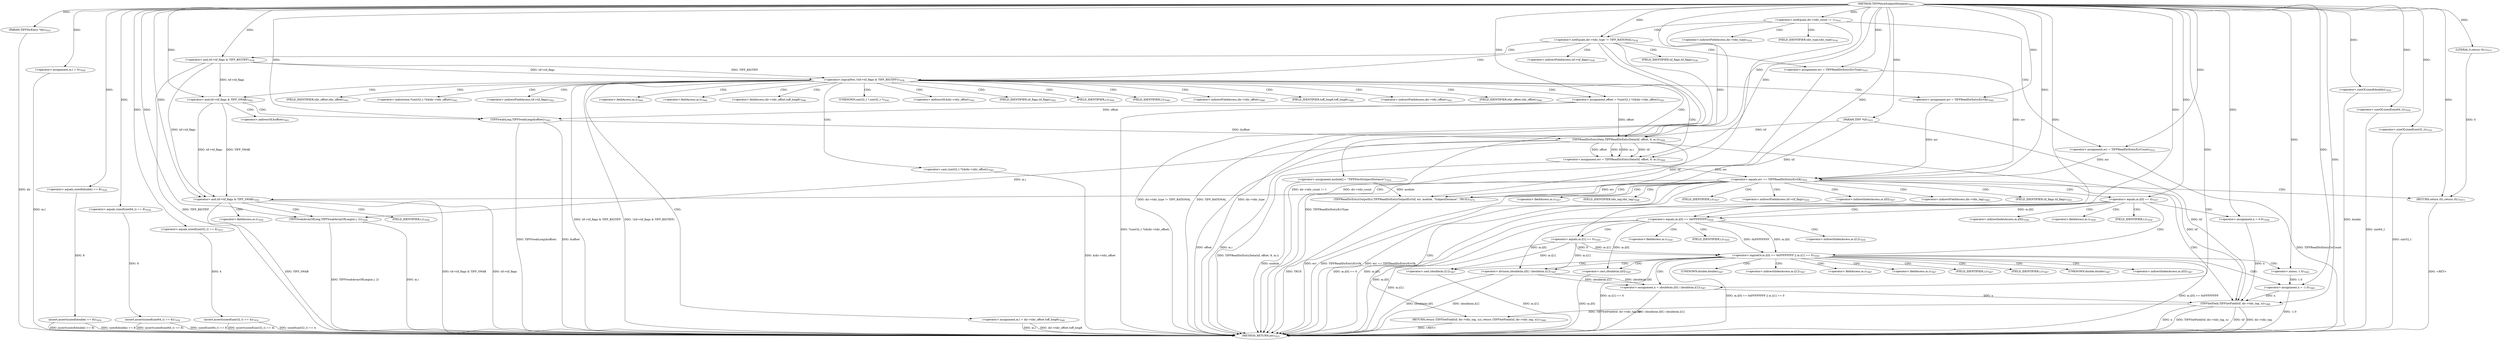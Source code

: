 digraph "TIFFFetchSubjectDistance" {  
"96665" [label = <(METHOD,TIFFFetchSubjectDistance)<SUB>7023</SUB>> ]
"96859" [label = <(METHOD_RETURN,int)<SUB>7023</SUB>> ]
"96666" [label = <(PARAM,TIFF *tif)<SUB>7023</SUB>> ]
"96667" [label = <(PARAM,TIFFDirEntry *dir)<SUB>7023</SUB>> ]
"96670" [label = <(&lt;operator&gt;.assignment,module[] = &quot;TIFFFetchSubjectDistance&quot;)<SUB>7025</SUB>> ]
"96675" [label = <(&lt;operator&gt;.assignment,m.l = 0)<SUB>7028</SUB>> ]
"96680" [label = <(assert,assert(sizeof(double) == 8))<SUB>7029</SUB>> ]
"96685" [label = <(assert,assert(sizeof(uint64_t) == 8))<SUB>7030</SUB>> ]
"96690" [label = <(assert,assert(sizeof(uint32_t) == 4))<SUB>7031</SUB>> ]
"96696" [label = <(&lt;operator&gt;.notEquals,dir-&gt;tdir_count != 1)<SUB>7032</SUB>> ]
"96771" [label = <(&lt;operator&gt;.equals,err == TIFFReadDirEntryErrOk)<SUB>7052</SUB>> ]
"96681" [label = <(&lt;operator&gt;.equals,sizeof(double) == 8)<SUB>7029</SUB>> ]
"96686" [label = <(&lt;operator&gt;.equals,sizeof(uint64_t) == 8)<SUB>7030</SUB>> ]
"96691" [label = <(&lt;operator&gt;.equals,sizeof(uint32_t) == 4)<SUB>7031</SUB>> ]
"96702" [label = <(&lt;operator&gt;.assignment,err = TIFFReadDirEntryErrCount)<SUB>7033</SUB>> ]
"96842" [label = <(RETURN,return (TIFFSetField(tif, dir-&gt;tdir_tag, n));,return (TIFFSetField(tif, dir-&gt;tdir_tag, n));)<SUB>7068</SUB>> ]
"96682" [label = <(&lt;operator&gt;.sizeOf,sizeof(double))<SUB>7029</SUB>> ]
"96687" [label = <(&lt;operator&gt;.sizeOf,sizeof(uint64_t))<SUB>7030</SUB>> ]
"96692" [label = <(&lt;operator&gt;.sizeOf,sizeof(uint32_t))<SUB>7031</SUB>> ]
"96777" [label = <(&lt;operator&gt;.and,tif-&gt;tif_flags &amp; TIFF_SWAB)<SUB>7055</SUB>> ]
"96789" [label = <(&lt;operator&gt;.equals,m.i[0] == 0)<SUB>7057</SUB>> ]
"96843" [label = <(TIFFSetField,TIFFSetField(tif, dir-&gt;tdir_tag, n))<SUB>7068</SUB>> ]
"96851" [label = <(TIFFReadDirEntryOutputErr,TIFFReadDirEntryOutputErr(tif, err, module, &quot;SubjectDistance&quot;, TRUE))<SUB>7072</SUB>> ]
"96857" [label = <(RETURN,return (0);,return (0);)<SUB>7073</SUB>> ]
"96708" [label = <(&lt;operator&gt;.notEquals,dir-&gt;tdir_type != TIFF_RATIONAL)<SUB>7034</SUB>> ]
"96783" [label = <(TIFFSwabArrayOfLong,TIFFSwabArrayOfLong(m.i, 2))<SUB>7056</SUB>> ]
"96797" [label = <(&lt;operator&gt;.assignment,n = 0.0)<SUB>7058</SUB>> ]
"96858" [label = <(LITERAL,0,return (0);)<SUB>7073</SUB>> ]
"96714" [label = <(&lt;operator&gt;.assignment,err = TIFFReadDirEntryErrType)<SUB>7035</SUB>> ]
"96803" [label = <(&lt;operator&gt;.logicalOr,m.i[0] == 0xFFFFFFFF || m.i[1] == 0)<SUB>7059</SUB>> ]
"96720" [label = <(&lt;operator&gt;.logicalNot,!(tif-&gt;tif_flags &amp; TIFF_BIGTIFF))<SUB>7038</SUB>> ]
"96819" [label = <(&lt;operator&gt;.assignment,n = -1.0)<SUB>7065</SUB>> ]
"96728" [label = <(&lt;operator&gt;.assignment,offset = *(uint32_t *)(&amp;dir-&gt;tdir_offset))<SUB>7041</SUB>> ]
"96747" [label = <(&lt;operator&gt;.assignment,err = TIFFReadDirEntryData(tif, offset, 8, m.i))<SUB>7044</SUB>> ]
"96804" [label = <(&lt;operator&gt;.equals,m.i[0] == 0xFFFFFFFF)<SUB>7059</SUB>> ]
"96811" [label = <(&lt;operator&gt;.equals,m.i[1] == 0)<SUB>7059</SUB>> ]
"96825" [label = <(&lt;operator&gt;.assignment,n = (double)m.i[0] / (double)m.i[1])<SUB>7067</SUB>> ]
"96721" [label = <(&lt;operator&gt;.and,tif-&gt;tif_flags &amp; TIFF_BIGTIFF)<SUB>7038</SUB>> ]
"96738" [label = <(&lt;operator&gt;.and,tif-&gt;tif_flags &amp; TIFF_SWAB)<SUB>7042</SUB>> ]
"96758" [label = <(&lt;operator&gt;.assignment,m.l = dir-&gt;tdir_offset.toff_long8)<SUB>7048</SUB>> ]
"96767" [label = <(&lt;operator&gt;.assignment,err = TIFFReadDirEntryErrOk)<SUB>7049</SUB>> ]
"96821" [label = <(&lt;operator&gt;.minus,-1.0)<SUB>7065</SUB>> ]
"96744" [label = <(TIFFSwabLong,TIFFSwabLong(&amp;offset))<SUB>7043</SUB>> ]
"96749" [label = <(TIFFReadDirEntryData,TIFFReadDirEntryData(tif, offset, 8, m.i))<SUB>7044</SUB>> ]
"96827" [label = <(&lt;operator&gt;.division,(double)m.i[0] / (double)m.i[1])<SUB>7067</SUB>> ]
"96731" [label = <(&lt;operator&gt;.cast,(uint32_t *)(&amp;dir-&gt;tdir_offset))<SUB>7041</SUB>> ]
"96828" [label = <(&lt;operator&gt;.cast,(double)m.i[0])<SUB>7067</SUB>> ]
"96835" [label = <(&lt;operator&gt;.cast,(double)m.i[1])<SUB>7067</SUB>> ]
"96778" [label = <(&lt;operator&gt;.indirectFieldAccess,tif-&gt;tif_flags)<SUB>7055</SUB>> ]
"96790" [label = <(&lt;operator&gt;.indirectIndexAccess,m.i[0])<SUB>7057</SUB>> ]
"96845" [label = <(&lt;operator&gt;.indirectFieldAccess,dir-&gt;tdir_tag)<SUB>7068</SUB>> ]
"96709" [label = <(&lt;operator&gt;.indirectFieldAccess,dir-&gt;tdir_type)<SUB>7034</SUB>> ]
"96780" [label = <(FIELD_IDENTIFIER,tif_flags,tif_flags)<SUB>7055</SUB>> ]
"96784" [label = <(&lt;operator&gt;.fieldAccess,m.i)<SUB>7056</SUB>> ]
"96791" [label = <(&lt;operator&gt;.fieldAccess,m.i)<SUB>7057</SUB>> ]
"96847" [label = <(FIELD_IDENTIFIER,tdir_tag,tdir_tag)<SUB>7068</SUB>> ]
"96711" [label = <(FIELD_IDENTIFIER,tdir_type,tdir_type)<SUB>7034</SUB>> ]
"96786" [label = <(FIELD_IDENTIFIER,i,i)<SUB>7056</SUB>> ]
"96793" [label = <(FIELD_IDENTIFIER,i,i)<SUB>7057</SUB>> ]
"96805" [label = <(&lt;operator&gt;.indirectIndexAccess,m.i[0])<SUB>7059</SUB>> ]
"96812" [label = <(&lt;operator&gt;.indirectIndexAccess,m.i[1])<SUB>7059</SUB>> ]
"96722" [label = <(&lt;operator&gt;.indirectFieldAccess,tif-&gt;tif_flags)<SUB>7038</SUB>> ]
"96730" [label = <(&lt;operator&gt;.indirection,*(uint32_t *)(&amp;dir-&gt;tdir_offset))<SUB>7041</SUB>> ]
"96806" [label = <(&lt;operator&gt;.fieldAccess,m.i)<SUB>7059</SUB>> ]
"96813" [label = <(&lt;operator&gt;.fieldAccess,m.i)<SUB>7059</SUB>> ]
"96724" [label = <(FIELD_IDENTIFIER,tif_flags,tif_flags)<SUB>7038</SUB>> ]
"96739" [label = <(&lt;operator&gt;.indirectFieldAccess,tif-&gt;tif_flags)<SUB>7042</SUB>> ]
"96753" [label = <(&lt;operator&gt;.fieldAccess,m.i)<SUB>7044</SUB>> ]
"96759" [label = <(&lt;operator&gt;.fieldAccess,m.l)<SUB>7048</SUB>> ]
"96762" [label = <(&lt;operator&gt;.fieldAccess,dir-&gt;tdir_offset.toff_long8)<SUB>7048</SUB>> ]
"96808" [label = <(FIELD_IDENTIFIER,i,i)<SUB>7059</SUB>> ]
"96815" [label = <(FIELD_IDENTIFIER,i,i)<SUB>7059</SUB>> ]
"96732" [label = <(UNKNOWN,uint32_t *,uint32_t *)<SUB>7041</SUB>> ]
"96733" [label = <(&lt;operator&gt;.addressOf,&amp;dir-&gt;tdir_offset)<SUB>7041</SUB>> ]
"96741" [label = <(FIELD_IDENTIFIER,tif_flags,tif_flags)<SUB>7042</SUB>> ]
"96745" [label = <(&lt;operator&gt;.addressOf,&amp;offset)<SUB>7043</SUB>> ]
"96755" [label = <(FIELD_IDENTIFIER,i,i)<SUB>7044</SUB>> ]
"96761" [label = <(FIELD_IDENTIFIER,l,l)<SUB>7048</SUB>> ]
"96763" [label = <(&lt;operator&gt;.indirectFieldAccess,dir-&gt;tdir_offset)<SUB>7048</SUB>> ]
"96766" [label = <(FIELD_IDENTIFIER,toff_long8,toff_long8)<SUB>7048</SUB>> ]
"96829" [label = <(UNKNOWN,double,double)<SUB>7067</SUB>> ]
"96830" [label = <(&lt;operator&gt;.indirectIndexAccess,m.i[0])<SUB>7067</SUB>> ]
"96836" [label = <(UNKNOWN,double,double)<SUB>7067</SUB>> ]
"96837" [label = <(&lt;operator&gt;.indirectIndexAccess,m.i[1])<SUB>7067</SUB>> ]
"96734" [label = <(&lt;operator&gt;.indirectFieldAccess,dir-&gt;tdir_offset)<SUB>7041</SUB>> ]
"96765" [label = <(FIELD_IDENTIFIER,tdir_offset,tdir_offset)<SUB>7048</SUB>> ]
"96831" [label = <(&lt;operator&gt;.fieldAccess,m.i)<SUB>7067</SUB>> ]
"96838" [label = <(&lt;operator&gt;.fieldAccess,m.i)<SUB>7067</SUB>> ]
"96736" [label = <(FIELD_IDENTIFIER,tdir_offset,tdir_offset)<SUB>7041</SUB>> ]
"96833" [label = <(FIELD_IDENTIFIER,i,i)<SUB>7067</SUB>> ]
"96840" [label = <(FIELD_IDENTIFIER,i,i)<SUB>7067</SUB>> ]
  "96842" -> "96859"  [ label = "DDG: &lt;RET&gt;"] 
  "96857" -> "96859"  [ label = "DDG: &lt;RET&gt;"] 
  "96667" -> "96859"  [ label = "DDG: dir"] 
  "96670" -> "96859"  [ label = "DDG: module"] 
  "96675" -> "96859"  [ label = "DDG: m.l"] 
  "96680" -> "96859"  [ label = "DDG: sizeof(double) == 8"] 
  "96680" -> "96859"  [ label = "DDG: assert(sizeof(double) == 8)"] 
  "96685" -> "96859"  [ label = "DDG: sizeof(uint64_t) == 8"] 
  "96685" -> "96859"  [ label = "DDG: assert(sizeof(uint64_t) == 8)"] 
  "96690" -> "96859"  [ label = "DDG: sizeof(uint32_t) == 4"] 
  "96690" -> "96859"  [ label = "DDG: assert(sizeof(uint32_t) == 4)"] 
  "96696" -> "96859"  [ label = "DDG: dir-&gt;tdir_count"] 
  "96696" -> "96859"  [ label = "DDG: dir-&gt;tdir_count != 1"] 
  "96708" -> "96859"  [ label = "DDG: dir-&gt;tdir_type"] 
  "96708" -> "96859"  [ label = "DDG: dir-&gt;tdir_type != TIFF_RATIONAL"] 
  "96720" -> "96859"  [ label = "DDG: tif-&gt;tif_flags &amp; TIFF_BIGTIFF"] 
  "96720" -> "96859"  [ label = "DDG: !(tif-&gt;tif_flags &amp; TIFF_BIGTIFF)"] 
  "96758" -> "96859"  [ label = "DDG: m.l"] 
  "96758" -> "96859"  [ label = "DDG: dir-&gt;tdir_offset.toff_long8"] 
  "96731" -> "96859"  [ label = "DDG: &amp;dir-&gt;tdir_offset"] 
  "96728" -> "96859"  [ label = "DDG: *(uint32_t *)(&amp;dir-&gt;tdir_offset)"] 
  "96744" -> "96859"  [ label = "DDG: &amp;offset"] 
  "96744" -> "96859"  [ label = "DDG: TIFFSwabLong(&amp;offset)"] 
  "96749" -> "96859"  [ label = "DDG: offset"] 
  "96749" -> "96859"  [ label = "DDG: m.i"] 
  "96747" -> "96859"  [ label = "DDG: TIFFReadDirEntryData(tif, offset, 8, m.i)"] 
  "96771" -> "96859"  [ label = "DDG: err"] 
  "96771" -> "96859"  [ label = "DDG: TIFFReadDirEntryErrOk"] 
  "96771" -> "96859"  [ label = "DDG: err == TIFFReadDirEntryErrOk"] 
  "96777" -> "96859"  [ label = "DDG: tif-&gt;tif_flags"] 
  "96777" -> "96859"  [ label = "DDG: TIFF_SWAB"] 
  "96777" -> "96859"  [ label = "DDG: tif-&gt;tif_flags &amp; TIFF_SWAB"] 
  "96783" -> "96859"  [ label = "DDG: m.i"] 
  "96783" -> "96859"  [ label = "DDG: TIFFSwabArrayOfLong(m.i, 2)"] 
  "96789" -> "96859"  [ label = "DDG: m.i[0]"] 
  "96789" -> "96859"  [ label = "DDG: m.i[0] == 0"] 
  "96804" -> "96859"  [ label = "DDG: m.i[0]"] 
  "96803" -> "96859"  [ label = "DDG: m.i[0] == 0xFFFFFFFF"] 
  "96811" -> "96859"  [ label = "DDG: m.i[1]"] 
  "96803" -> "96859"  [ label = "DDG: m.i[1] == 0"] 
  "96803" -> "96859"  [ label = "DDG: m.i[0] == 0xFFFFFFFF || m.i[1] == 0"] 
  "96828" -> "96859"  [ label = "DDG: m.i[0]"] 
  "96827" -> "96859"  [ label = "DDG: (double)m.i[0]"] 
  "96835" -> "96859"  [ label = "DDG: m.i[1]"] 
  "96827" -> "96859"  [ label = "DDG: (double)m.i[1]"] 
  "96825" -> "96859"  [ label = "DDG: (double)m.i[0] / (double)m.i[1]"] 
  "96819" -> "96859"  [ label = "DDG: -1.0"] 
  "96843" -> "96859"  [ label = "DDG: tif"] 
  "96843" -> "96859"  [ label = "DDG: dir-&gt;tdir_tag"] 
  "96843" -> "96859"  [ label = "DDG: n"] 
  "96843" -> "96859"  [ label = "DDG: TIFFSetField(tif, dir-&gt;tdir_tag, n)"] 
  "96682" -> "96859"  [ label = "DDG: double"] 
  "96708" -> "96859"  [ label = "DDG: TIFF_RATIONAL"] 
  "96714" -> "96859"  [ label = "DDG: TIFFReadDirEntryErrType"] 
  "96702" -> "96859"  [ label = "DDG: TIFFReadDirEntryErrCount"] 
  "96851" -> "96859"  [ label = "DDG: TRUE"] 
  "96692" -> "96859"  [ label = "DDG: uint32_t"] 
  "96687" -> "96859"  [ label = "DDG: uint64_t"] 
  "96721" -> "96859"  [ label = "DDG: TIFF_BIGTIFF"] 
  "96665" -> "96666"  [ label = "DDG: "] 
  "96665" -> "96667"  [ label = "DDG: "] 
  "96665" -> "96670"  [ label = "DDG: "] 
  "96665" -> "96675"  [ label = "DDG: "] 
  "96681" -> "96680"  [ label = "DDG: 8"] 
  "96686" -> "96685"  [ label = "DDG: 8"] 
  "96691" -> "96690"  [ label = "DDG: 4"] 
  "96665" -> "96681"  [ label = "DDG: "] 
  "96665" -> "96686"  [ label = "DDG: "] 
  "96665" -> "96691"  [ label = "DDG: "] 
  "96665" -> "96696"  [ label = "DDG: "] 
  "96665" -> "96702"  [ label = "DDG: "] 
  "96767" -> "96771"  [ label = "DDG: err"] 
  "96747" -> "96771"  [ label = "DDG: err"] 
  "96714" -> "96771"  [ label = "DDG: err"] 
  "96702" -> "96771"  [ label = "DDG: err"] 
  "96665" -> "96771"  [ label = "DDG: "] 
  "96843" -> "96842"  [ label = "DDG: TIFFSetField(tif, dir-&gt;tdir_tag, n)"] 
  "96665" -> "96682"  [ label = "DDG: "] 
  "96665" -> "96687"  [ label = "DDG: "] 
  "96665" -> "96692"  [ label = "DDG: "] 
  "96858" -> "96857"  [ label = "DDG: 0"] 
  "96665" -> "96857"  [ label = "DDG: "] 
  "96721" -> "96777"  [ label = "DDG: tif-&gt;tif_flags"] 
  "96738" -> "96777"  [ label = "DDG: tif-&gt;tif_flags"] 
  "96738" -> "96777"  [ label = "DDG: TIFF_SWAB"] 
  "96665" -> "96777"  [ label = "DDG: "] 
  "96665" -> "96789"  [ label = "DDG: "] 
  "96665" -> "96797"  [ label = "DDG: "] 
  "96749" -> "96843"  [ label = "DDG: tif"] 
  "96666" -> "96843"  [ label = "DDG: tif"] 
  "96665" -> "96843"  [ label = "DDG: "] 
  "96825" -> "96843"  [ label = "DDG: n"] 
  "96819" -> "96843"  [ label = "DDG: n"] 
  "96797" -> "96843"  [ label = "DDG: n"] 
  "96749" -> "96851"  [ label = "DDG: tif"] 
  "96666" -> "96851"  [ label = "DDG: tif"] 
  "96665" -> "96851"  [ label = "DDG: "] 
  "96771" -> "96851"  [ label = "DDG: err"] 
  "96670" -> "96851"  [ label = "DDG: module"] 
  "96665" -> "96858"  [ label = "DDG: "] 
  "96665" -> "96708"  [ label = "DDG: "] 
  "96665" -> "96714"  [ label = "DDG: "] 
  "96749" -> "96783"  [ label = "DDG: m.i"] 
  "96665" -> "96783"  [ label = "DDG: "] 
  "96804" -> "96803"  [ label = "DDG: m.i[0]"] 
  "96804" -> "96803"  [ label = "DDG: 0xFFFFFFFF"] 
  "96811" -> "96803"  [ label = "DDG: m.i[1]"] 
  "96811" -> "96803"  [ label = "DDG: 0"] 
  "96821" -> "96819"  [ label = "DDG: 1.0"] 
  "96721" -> "96720"  [ label = "DDG: tif-&gt;tif_flags"] 
  "96721" -> "96720"  [ label = "DDG: TIFF_BIGTIFF"] 
  "96749" -> "96747"  [ label = "DDG: tif"] 
  "96749" -> "96747"  [ label = "DDG: offset"] 
  "96749" -> "96747"  [ label = "DDG: 8"] 
  "96749" -> "96747"  [ label = "DDG: m.i"] 
  "96789" -> "96804"  [ label = "DDG: m.i[0]"] 
  "96665" -> "96804"  [ label = "DDG: "] 
  "96665" -> "96811"  [ label = "DDG: "] 
  "96665" -> "96819"  [ label = "DDG: "] 
  "96827" -> "96825"  [ label = "DDG: (double)m.i[0]"] 
  "96827" -> "96825"  [ label = "DDG: (double)m.i[1]"] 
  "96665" -> "96721"  [ label = "DDG: "] 
  "96665" -> "96728"  [ label = "DDG: "] 
  "96665" -> "96747"  [ label = "DDG: "] 
  "96665" -> "96767"  [ label = "DDG: "] 
  "96665" -> "96821"  [ label = "DDG: "] 
  "96665" -> "96825"  [ label = "DDG: "] 
  "96721" -> "96738"  [ label = "DDG: tif-&gt;tif_flags"] 
  "96665" -> "96738"  [ label = "DDG: "] 
  "96666" -> "96749"  [ label = "DDG: tif"] 
  "96665" -> "96749"  [ label = "DDG: "] 
  "96728" -> "96749"  [ label = "DDG: offset"] 
  "96744" -> "96749"  [ label = "DDG: &amp;offset"] 
  "96804" -> "96827"  [ label = "DDG: m.i[0]"] 
  "96811" -> "96827"  [ label = "DDG: m.i[1]"] 
  "96728" -> "96744"  [ label = "DDG: offset"] 
  "96665" -> "96744"  [ label = "DDG: "] 
  "96804" -> "96828"  [ label = "DDG: m.i[0]"] 
  "96811" -> "96835"  [ label = "DDG: m.i[1]"] 
  "96696" -> "96709"  [ label = "CDG: "] 
  "96696" -> "96708"  [ label = "CDG: "] 
  "96696" -> "96702"  [ label = "CDG: "] 
  "96696" -> "96711"  [ label = "CDG: "] 
  "96771" -> "96789"  [ label = "CDG: "] 
  "96771" -> "96842"  [ label = "CDG: "] 
  "96771" -> "96845"  [ label = "CDG: "] 
  "96771" -> "96777"  [ label = "CDG: "] 
  "96771" -> "96847"  [ label = "CDG: "] 
  "96771" -> "96791"  [ label = "CDG: "] 
  "96771" -> "96778"  [ label = "CDG: "] 
  "96771" -> "96857"  [ label = "CDG: "] 
  "96771" -> "96780"  [ label = "CDG: "] 
  "96771" -> "96851"  [ label = "CDG: "] 
  "96771" -> "96843"  [ label = "CDG: "] 
  "96771" -> "96793"  [ label = "CDG: "] 
  "96771" -> "96790"  [ label = "CDG: "] 
  "96777" -> "96786"  [ label = "CDG: "] 
  "96777" -> "96783"  [ label = "CDG: "] 
  "96777" -> "96784"  [ label = "CDG: "] 
  "96789" -> "96805"  [ label = "CDG: "] 
  "96789" -> "96803"  [ label = "CDG: "] 
  "96789" -> "96804"  [ label = "CDG: "] 
  "96789" -> "96808"  [ label = "CDG: "] 
  "96789" -> "96806"  [ label = "CDG: "] 
  "96789" -> "96797"  [ label = "CDG: "] 
  "96708" -> "96714"  [ label = "CDG: "] 
  "96708" -> "96720"  [ label = "CDG: "] 
  "96708" -> "96722"  [ label = "CDG: "] 
  "96708" -> "96724"  [ label = "CDG: "] 
  "96708" -> "96721"  [ label = "CDG: "] 
  "96803" -> "96830"  [ label = "CDG: "] 
  "96803" -> "96827"  [ label = "CDG: "] 
  "96803" -> "96836"  [ label = "CDG: "] 
  "96803" -> "96835"  [ label = "CDG: "] 
  "96803" -> "96821"  [ label = "CDG: "] 
  "96803" -> "96819"  [ label = "CDG: "] 
  "96803" -> "96825"  [ label = "CDG: "] 
  "96803" -> "96838"  [ label = "CDG: "] 
  "96803" -> "96840"  [ label = "CDG: "] 
  "96803" -> "96829"  [ label = "CDG: "] 
  "96803" -> "96833"  [ label = "CDG: "] 
  "96803" -> "96831"  [ label = "CDG: "] 
  "96803" -> "96828"  [ label = "CDG: "] 
  "96803" -> "96837"  [ label = "CDG: "] 
  "96720" -> "96765"  [ label = "CDG: "] 
  "96720" -> "96741"  [ label = "CDG: "] 
  "96720" -> "96758"  [ label = "CDG: "] 
  "96720" -> "96730"  [ label = "CDG: "] 
  "96720" -> "96738"  [ label = "CDG: "] 
  "96720" -> "96749"  [ label = "CDG: "] 
  "96720" -> "96753"  [ label = "CDG: "] 
  "96720" -> "96755"  [ label = "CDG: "] 
  "96720" -> "96733"  [ label = "CDG: "] 
  "96720" -> "96747"  [ label = "CDG: "] 
  "96720" -> "96731"  [ label = "CDG: "] 
  "96720" -> "96736"  [ label = "CDG: "] 
  "96720" -> "96761"  [ label = "CDG: "] 
  "96720" -> "96767"  [ label = "CDG: "] 
  "96720" -> "96762"  [ label = "CDG: "] 
  "96720" -> "96732"  [ label = "CDG: "] 
  "96720" -> "96728"  [ label = "CDG: "] 
  "96720" -> "96766"  [ label = "CDG: "] 
  "96720" -> "96739"  [ label = "CDG: "] 
  "96720" -> "96763"  [ label = "CDG: "] 
  "96720" -> "96734"  [ label = "CDG: "] 
  "96720" -> "96759"  [ label = "CDG: "] 
  "96804" -> "96815"  [ label = "CDG: "] 
  "96804" -> "96812"  [ label = "CDG: "] 
  "96804" -> "96811"  [ label = "CDG: "] 
  "96804" -> "96813"  [ label = "CDG: "] 
  "96738" -> "96744"  [ label = "CDG: "] 
  "96738" -> "96745"  [ label = "CDG: "] 
}
